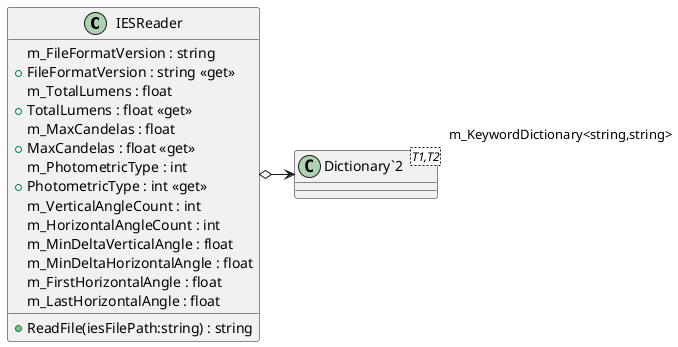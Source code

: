 @startuml
class IESReader {
    m_FileFormatVersion : string
    + FileFormatVersion : string <<get>>
    m_TotalLumens : float
    + TotalLumens : float <<get>>
    m_MaxCandelas : float
    + MaxCandelas : float <<get>>
    m_PhotometricType : int
    + PhotometricType : int <<get>>
    m_VerticalAngleCount : int
    m_HorizontalAngleCount : int
    m_MinDeltaVerticalAngle : float
    m_MinDeltaHorizontalAngle : float
    m_FirstHorizontalAngle : float
    m_LastHorizontalAngle : float
    + ReadFile(iesFilePath:string) : string
}
class "Dictionary`2"<T1,T2> {
}
IESReader o-> "m_KeywordDictionary<string,string>" "Dictionary`2"
@enduml
